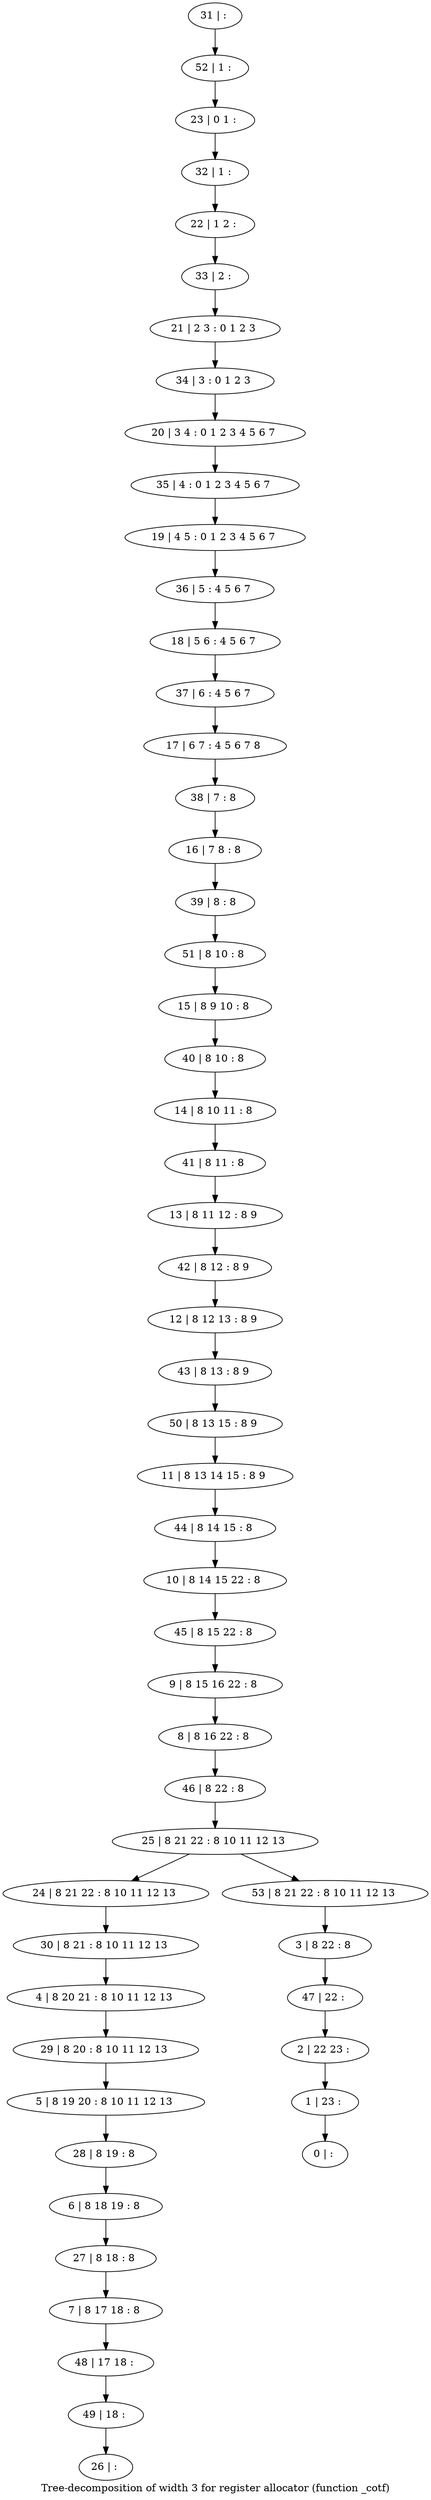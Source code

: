 digraph G {
graph [label="Tree-decomposition of width 3 for register allocator (function _cotf)"]
0[label="0 | : "];
1[label="1 | 23 : "];
2[label="2 | 22 23 : "];
3[label="3 | 8 22 : 8 "];
4[label="4 | 8 20 21 : 8 10 11 12 13 "];
5[label="5 | 8 19 20 : 8 10 11 12 13 "];
6[label="6 | 8 18 19 : 8 "];
7[label="7 | 8 17 18 : 8 "];
8[label="8 | 8 16 22 : 8 "];
9[label="9 | 8 15 16 22 : 8 "];
10[label="10 | 8 14 15 22 : 8 "];
11[label="11 | 8 13 14 15 : 8 9 "];
12[label="12 | 8 12 13 : 8 9 "];
13[label="13 | 8 11 12 : 8 9 "];
14[label="14 | 8 10 11 : 8 "];
15[label="15 | 8 9 10 : 8 "];
16[label="16 | 7 8 : 8 "];
17[label="17 | 6 7 : 4 5 6 7 8 "];
18[label="18 | 5 6 : 4 5 6 7 "];
19[label="19 | 4 5 : 0 1 2 3 4 5 6 7 "];
20[label="20 | 3 4 : 0 1 2 3 4 5 6 7 "];
21[label="21 | 2 3 : 0 1 2 3 "];
22[label="22 | 1 2 : "];
23[label="23 | 0 1 : "];
24[label="24 | 8 21 22 : 8 10 11 12 13 "];
25[label="25 | 8 21 22 : 8 10 11 12 13 "];
26[label="26 | : "];
27[label="27 | 8 18 : 8 "];
28[label="28 | 8 19 : 8 "];
29[label="29 | 8 20 : 8 10 11 12 13 "];
30[label="30 | 8 21 : 8 10 11 12 13 "];
31[label="31 | : "];
32[label="32 | 1 : "];
33[label="33 | 2 : "];
34[label="34 | 3 : 0 1 2 3 "];
35[label="35 | 4 : 0 1 2 3 4 5 6 7 "];
36[label="36 | 5 : 4 5 6 7 "];
37[label="37 | 6 : 4 5 6 7 "];
38[label="38 | 7 : 8 "];
39[label="39 | 8 : 8 "];
40[label="40 | 8 10 : 8 "];
41[label="41 | 8 11 : 8 "];
42[label="42 | 8 12 : 8 9 "];
43[label="43 | 8 13 : 8 9 "];
44[label="44 | 8 14 15 : 8 "];
45[label="45 | 8 15 22 : 8 "];
46[label="46 | 8 22 : 8 "];
47[label="47 | 22 : "];
48[label="48 | 17 18 : "];
49[label="49 | 18 : "];
50[label="50 | 8 13 15 : 8 9 "];
51[label="51 | 8 10 : 8 "];
52[label="52 | 1 : "];
53[label="53 | 8 21 22 : 8 10 11 12 13 "];
27->7 ;
6->27 ;
28->6 ;
5->28 ;
29->5 ;
4->29 ;
30->4 ;
24->30 ;
7->48 ;
49->26 ;
48->49 ;
31->52 ;
52->23 ;
23->32 ;
32->22 ;
22->33 ;
33->21 ;
21->34 ;
34->20 ;
20->35 ;
35->19 ;
19->36 ;
36->18 ;
18->37 ;
37->17 ;
17->38 ;
38->16 ;
16->39 ;
39->51 ;
51->15 ;
15->40 ;
40->14 ;
14->41 ;
41->13 ;
13->42 ;
42->12 ;
12->43 ;
43->50 ;
50->11 ;
11->44 ;
44->10 ;
10->45 ;
45->9 ;
9->8 ;
8->46 ;
46->25 ;
3->47 ;
47->2 ;
2->1 ;
1->0 ;
53->3 ;
25->24 ;
25->53 ;
}
